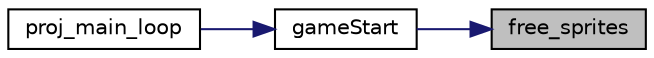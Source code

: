 digraph "free_sprites"
{
 // LATEX_PDF_SIZE
  edge [fontname="Helvetica",fontsize="10",labelfontname="Helvetica",labelfontsize="10"];
  node [fontname="Helvetica",fontsize="10",shape=record];
  rankdir="RL";
  Node1 [label="free_sprites",height=0.2,width=0.4,color="black", fillcolor="grey75", style="filled", fontcolor="black",tooltip="Free space allocated for the sprites."];
  Node1 -> Node2 [dir="back",color="midnightblue",fontsize="10",style="solid",fontname="Helvetica"];
  Node2 [label="gameStart",height=0.2,width=0.4,color="black", fillcolor="white", style="filled",URL="$game_8h.html#aaaff4e132cd3b41673859b2b4ea1159f",tooltip="Load letters,sentences and xpm's, set graphics mode and start game."];
  Node2 -> Node3 [dir="back",color="midnightblue",fontsize="10",style="solid",fontname="Helvetica"];
  Node3 [label="proj_main_loop",height=0.2,width=0.4,color="black", fillcolor="white", style="filled",URL="$proj_8c.html#a2a16f651eccbd248e1ad3b3b924b143b",tooltip=" "];
}
